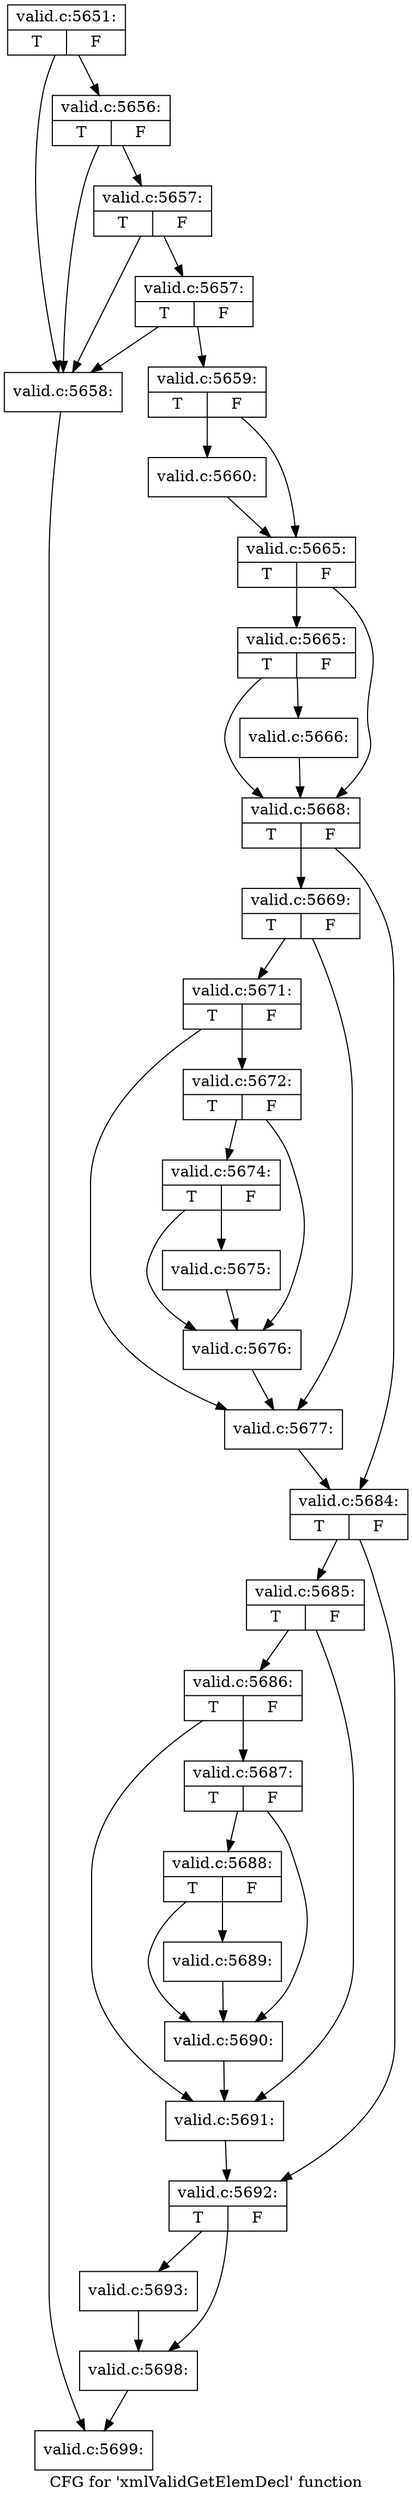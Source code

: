digraph "CFG for 'xmlValidGetElemDecl' function" {
	label="CFG for 'xmlValidGetElemDecl' function";

	Node0x53226c0 [shape=record,label="{valid.c:5651:|{<s0>T|<s1>F}}"];
	Node0x53226c0 -> Node0x532f0c0;
	Node0x53226c0 -> Node0x532f260;
	Node0x532f260 [shape=record,label="{valid.c:5656:|{<s0>T|<s1>F}}"];
	Node0x532f260 -> Node0x532f0c0;
	Node0x532f260 -> Node0x532f1e0;
	Node0x532f1e0 [shape=record,label="{valid.c:5657:|{<s0>T|<s1>F}}"];
	Node0x532f1e0 -> Node0x532f0c0;
	Node0x532f1e0 -> Node0x532f160;
	Node0x532f160 [shape=record,label="{valid.c:5657:|{<s0>T|<s1>F}}"];
	Node0x532f160 -> Node0x532f0c0;
	Node0x532f160 -> Node0x532f110;
	Node0x532f0c0 [shape=record,label="{valid.c:5658:}"];
	Node0x532f0c0 -> Node0x5322be0;
	Node0x532f110 [shape=record,label="{valid.c:5659:|{<s0>T|<s1>F}}"];
	Node0x532f110 -> Node0x532fe50;
	Node0x532f110 -> Node0x532fea0;
	Node0x532fe50 [shape=record,label="{valid.c:5660:}"];
	Node0x532fe50 -> Node0x532fea0;
	Node0x532fea0 [shape=record,label="{valid.c:5665:|{<s0>T|<s1>F}}"];
	Node0x532fea0 -> Node0x5330460;
	Node0x532fea0 -> Node0x5330410;
	Node0x5330460 [shape=record,label="{valid.c:5665:|{<s0>T|<s1>F}}"];
	Node0x5330460 -> Node0x53303c0;
	Node0x5330460 -> Node0x5330410;
	Node0x53303c0 [shape=record,label="{valid.c:5666:}"];
	Node0x53303c0 -> Node0x5330410;
	Node0x5330410 [shape=record,label="{valid.c:5668:|{<s0>T|<s1>F}}"];
	Node0x5330410 -> Node0x53311a0;
	Node0x5330410 -> Node0x53311f0;
	Node0x53311a0 [shape=record,label="{valid.c:5669:|{<s0>T|<s1>F}}"];
	Node0x53311a0 -> Node0x5331bd0;
	Node0x53311a0 -> Node0x5331b80;
	Node0x5331bd0 [shape=record,label="{valid.c:5671:|{<s0>T|<s1>F}}"];
	Node0x5331bd0 -> Node0x5331b30;
	Node0x5331bd0 -> Node0x5331b80;
	Node0x5331b30 [shape=record,label="{valid.c:5672:|{<s0>T|<s1>F}}"];
	Node0x5331b30 -> Node0x5332910;
	Node0x5331b30 -> Node0x53328c0;
	Node0x5332910 [shape=record,label="{valid.c:5674:|{<s0>T|<s1>F}}"];
	Node0x5332910 -> Node0x5332870;
	Node0x5332910 -> Node0x53328c0;
	Node0x5332870 [shape=record,label="{valid.c:5675:}"];
	Node0x5332870 -> Node0x53328c0;
	Node0x53328c0 [shape=record,label="{valid.c:5676:}"];
	Node0x53328c0 -> Node0x5331b80;
	Node0x5331b80 [shape=record,label="{valid.c:5677:}"];
	Node0x5331b80 -> Node0x53311f0;
	Node0x53311f0 [shape=record,label="{valid.c:5684:|{<s0>T|<s1>F}}"];
	Node0x53311f0 -> Node0x53332a0;
	Node0x53311f0 -> Node0x53332f0;
	Node0x53332a0 [shape=record,label="{valid.c:5685:|{<s0>T|<s1>F}}"];
	Node0x53332a0 -> Node0x5333c20;
	Node0x53332a0 -> Node0x5333bd0;
	Node0x5333c20 [shape=record,label="{valid.c:5686:|{<s0>T|<s1>F}}"];
	Node0x5333c20 -> Node0x5333b80;
	Node0x5333c20 -> Node0x5333bd0;
	Node0x5333b80 [shape=record,label="{valid.c:5687:|{<s0>T|<s1>F}}"];
	Node0x5333b80 -> Node0x53348b0;
	Node0x5333b80 -> Node0x5334860;
	Node0x53348b0 [shape=record,label="{valid.c:5688:|{<s0>T|<s1>F}}"];
	Node0x53348b0 -> Node0x5334810;
	Node0x53348b0 -> Node0x5334860;
	Node0x5334810 [shape=record,label="{valid.c:5689:}"];
	Node0x5334810 -> Node0x5334860;
	Node0x5334860 [shape=record,label="{valid.c:5690:}"];
	Node0x5334860 -> Node0x5333bd0;
	Node0x5333bd0 [shape=record,label="{valid.c:5691:}"];
	Node0x5333bd0 -> Node0x53332f0;
	Node0x53332f0 [shape=record,label="{valid.c:5692:|{<s0>T|<s1>F}}"];
	Node0x53332f0 -> Node0x5335240;
	Node0x53332f0 -> Node0x5335290;
	Node0x5335240 [shape=record,label="{valid.c:5693:}"];
	Node0x5335240 -> Node0x5335290;
	Node0x5335290 [shape=record,label="{valid.c:5698:}"];
	Node0x5335290 -> Node0x5322be0;
	Node0x5322be0 [shape=record,label="{valid.c:5699:}"];
}
